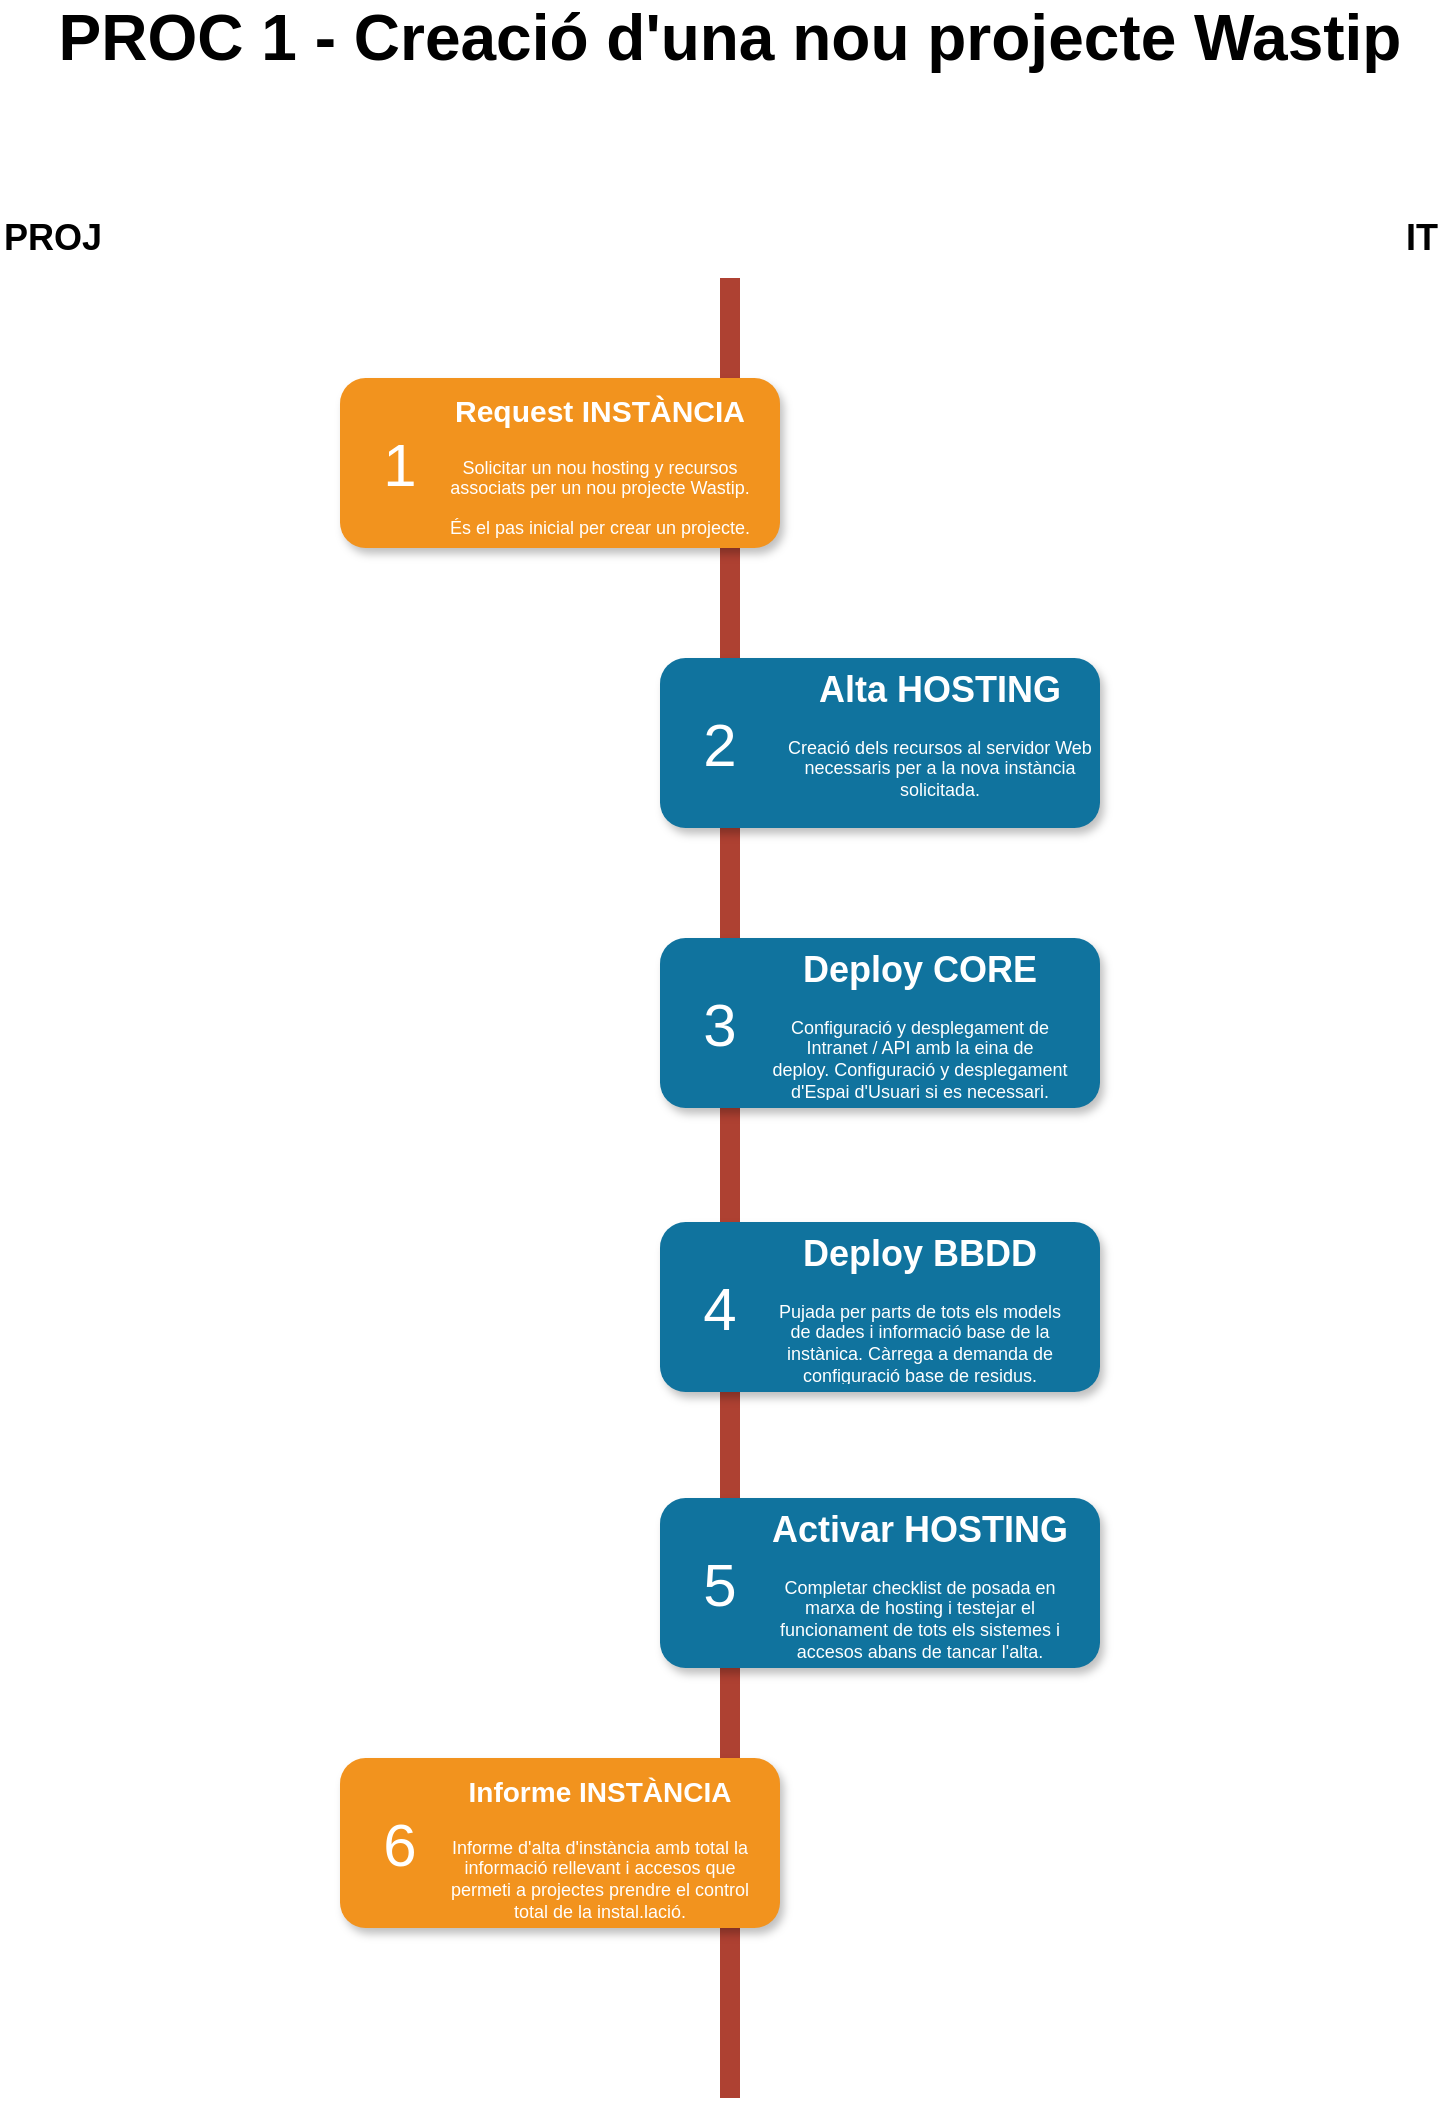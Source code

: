<mxfile version="13.6.6" type="github">
  <diagram name="Page-1" id="fbcf5db9-b524-4cd4-e4f3-379dc89c3999">
    <mxGraphModel dx="1422" dy="762" grid="1" gridSize="10" guides="1" tooltips="1" connect="1" arrows="1" fold="1" page="1" pageScale="1" pageWidth="827" pageHeight="1169" background="#ffffff" math="0" shadow="0">
      <root>
        <mxCell id="0" />
        <mxCell id="1" parent="0" />
        <mxCell id="2a0f93b5c73ef8e7-1" value="" style="line;strokeWidth=10;direction=south;html=1;fillColor=none;fontSize=13;fontColor=#000000;align=center;strokeColor=#AE4132;" parent="1" vertex="1">
          <mxGeometry x="400" y="180" width="10" height="910" as="geometry" />
        </mxCell>
        <mxCell id="2a0f93b5c73ef8e7-2" value="" style="rounded=1;whiteSpace=wrap;html=1;strokeColor=none;strokeWidth=1;fillColor=#F2931E;fontSize=13;fontColor=#FFFFFF;align=center;gradientColor=none;gradientDirection=east;verticalAlign=top;shadow=1;" parent="1" vertex="1">
          <mxGeometry x="210" y="230" width="220" height="85" as="geometry" />
        </mxCell>
        <mxCell id="2a0f93b5c73ef8e7-3" value="1" style="text;html=1;strokeColor=none;fillColor=none;align=center;verticalAlign=middle;whiteSpace=wrap;fontSize=30;fontColor=#FFFFFF;" parent="1" vertex="1">
          <mxGeometry x="220" y="263" width="40" height="20" as="geometry" />
        </mxCell>
        <mxCell id="2a0f93b5c73ef8e7-4" value="" style="rounded=1;whiteSpace=wrap;html=1;strokeColor=none;strokeWidth=1;fillColor=#10739E;fontSize=13;fontColor=#FFFFFF;align=center;gradientColor=none;gradientDirection=east;verticalAlign=top;shadow=1;" parent="1" vertex="1">
          <mxGeometry x="370" y="370" width="220" height="85" as="geometry" />
        </mxCell>
        <mxCell id="2a0f93b5c73ef8e7-5" value="2" style="text;html=1;strokeColor=none;fillColor=none;align=center;verticalAlign=middle;whiteSpace=wrap;fontSize=30;fontColor=#FFFFFF;" parent="1" vertex="1">
          <mxGeometry x="380" y="403" width="40" height="20" as="geometry" />
        </mxCell>
        <mxCell id="2a0f93b5c73ef8e7-8" value="" style="rounded=1;whiteSpace=wrap;html=1;strokeColor=none;strokeWidth=1;fillColor=#10739E;fontSize=13;fontColor=#FFFFFF;align=center;gradientColor=none;gradientDirection=east;verticalAlign=top;shadow=1;" parent="1" vertex="1">
          <mxGeometry x="370" y="510" width="220" height="85" as="geometry" />
        </mxCell>
        <mxCell id="2a0f93b5c73ef8e7-9" value="3" style="text;html=1;strokeColor=none;fillColor=none;align=center;verticalAlign=middle;whiteSpace=wrap;fontSize=30;fontColor=#FFFFFF;" parent="1" vertex="1">
          <mxGeometry x="380" y="543" width="40" height="20" as="geometry" />
        </mxCell>
        <mxCell id="2a0f93b5c73ef8e7-10" value="" style="rounded=1;whiteSpace=wrap;html=1;strokeColor=none;strokeWidth=1;fillColor=#F2931E;fontSize=13;fontColor=#FFFFFF;align=center;gradientColor=none;gradientDirection=east;verticalAlign=top;shadow=1;" parent="1" vertex="1">
          <mxGeometry x="210" y="920" width="220" height="85" as="geometry" />
        </mxCell>
        <mxCell id="2a0f93b5c73ef8e7-11" value="6" style="text;html=1;strokeColor=none;fillColor=none;align=center;verticalAlign=middle;whiteSpace=wrap;fontSize=30;fontColor=#FFFFFF;" parent="1" vertex="1">
          <mxGeometry x="220" y="953" width="40" height="20" as="geometry" />
        </mxCell>
        <mxCell id="2a0f93b5c73ef8e7-12" value="" style="rounded=1;whiteSpace=wrap;html=1;strokeColor=none;strokeWidth=1;fillColor=#10739E;fontSize=13;fontColor=#FFFFFF;align=center;gradientColor=none;gradientDirection=east;verticalAlign=top;shadow=1;" parent="1" vertex="1">
          <mxGeometry x="370" y="790" width="220" height="85" as="geometry" />
        </mxCell>
        <mxCell id="2a0f93b5c73ef8e7-13" value="5" style="text;html=1;strokeColor=none;fillColor=none;align=center;verticalAlign=middle;whiteSpace=wrap;fontSize=30;fontColor=#FFFFFF;" parent="1" vertex="1">
          <mxGeometry x="380" y="823" width="40" height="20" as="geometry" />
        </mxCell>
        <mxCell id="2a0f93b5c73ef8e7-18" value="&lt;h1&gt;&lt;font style=&quot;font-size: 15px&quot;&gt;Request INSTÀNCIA&lt;/font&gt;&lt;/h1&gt;&lt;p&gt;Solicitar un nou hosting y recursos associats per un nou projecte Wastip.&lt;/p&gt;&lt;p&gt;És el pas inicial per crear un projecte.&lt;/p&gt;" style="text;html=1;spacing=5;spacingTop=-20;whiteSpace=wrap;overflow=hidden;strokeColor=none;strokeWidth=4;fillColor=none;gradientColor=#007FFF;fontSize=9;fontColor=#FFFFFF;align=center;" parent="1" vertex="1">
          <mxGeometry x="260" y="234" width="160" height="77" as="geometry" />
        </mxCell>
        <mxCell id="2a0f93b5c73ef8e7-19" value="&lt;h1&gt;Alta HOSTING&lt;/h1&gt;&lt;p&gt;Creació dels recursos al servidor Web necessaris per a la nova instància solicitada.&lt;/p&gt;" style="text;html=1;spacing=5;spacingTop=-20;whiteSpace=wrap;overflow=hidden;strokeColor=none;strokeWidth=4;fillColor=none;gradientColor=#007FFF;fontSize=9;fontColor=#FFFFFF;align=center;" parent="1" vertex="1">
          <mxGeometry x="430" y="374" width="160" height="77" as="geometry" />
        </mxCell>
        <mxCell id="2a0f93b5c73ef8e7-21" value="&lt;h1&gt;Deploy CORE&lt;/h1&gt;&lt;p&gt;Configuració y desplegament de Intranet / API amb la eina de deploy.&amp;nbsp;&lt;span&gt;Configuració y desplegament d&#39;Espai d&#39;Usuari si es necessari.&lt;/span&gt;&lt;/p&gt;" style="text;html=1;spacing=5;spacingTop=-20;whiteSpace=wrap;overflow=hidden;strokeColor=none;strokeWidth=4;fillColor=none;gradientColor=#007FFF;fontSize=9;fontColor=#FFFFFF;align=center;" parent="1" vertex="1">
          <mxGeometry x="420" y="514" width="160" height="77" as="geometry" />
        </mxCell>
        <mxCell id="2a0f93b5c73ef8e7-22" value="&lt;h1&gt;&lt;font style=&quot;font-size: 14px&quot;&gt;Informe INSTÀNCIA&lt;/font&gt;&lt;/h1&gt;&lt;p&gt;Informe d&#39;alta d&#39;instància amb total la informació rellevant i accesos que permeti a projectes prendre el control total de la instal.lació.&lt;/p&gt;" style="text;html=1;spacing=5;spacingTop=-20;whiteSpace=wrap;overflow=hidden;strokeColor=none;strokeWidth=4;fillColor=none;gradientColor=#007FFF;fontSize=9;fontColor=#FFFFFF;align=center;" parent="1" vertex="1">
          <mxGeometry x="260" y="924" width="160" height="77" as="geometry" />
        </mxCell>
        <mxCell id="2a0f93b5c73ef8e7-23" value="&lt;h1&gt;Activar HOSTING&lt;/h1&gt;&lt;p&gt;Completar checklist de posada en marxa de hosting i testejar el funcionament de tots els sistemes i accesos abans de tancar l&#39;alta.&lt;/p&gt;" style="text;html=1;spacing=5;spacingTop=-20;whiteSpace=wrap;overflow=hidden;strokeColor=none;strokeWidth=4;fillColor=none;gradientColor=#007FFF;fontSize=9;fontColor=#FFFFFF;align=center;" parent="1" vertex="1">
          <mxGeometry x="420" y="794" width="160" height="77" as="geometry" />
        </mxCell>
        <mxCell id="q16U99xhVMHbdTgpDgCn-4" value="&lt;b&gt;&lt;font style=&quot;font-size: 18px&quot;&gt;IT&lt;/font&gt;&lt;/b&gt;" style="text;html=1;align=right;verticalAlign=middle;resizable=0;points=[];autosize=1;" parent="1" vertex="1">
          <mxGeometry x="730" y="150" width="30" height="20" as="geometry" />
        </mxCell>
        <mxCell id="q16U99xhVMHbdTgpDgCn-5" value="&lt;b&gt;&lt;font style=&quot;font-size: 18px&quot;&gt;PROJ&lt;/font&gt;&lt;/b&gt;" style="text;html=1;align=left;verticalAlign=middle;resizable=0;points=[];autosize=1;" parent="1" vertex="1">
          <mxGeometry x="40" y="150" width="60" height="20" as="geometry" />
        </mxCell>
        <mxCell id="q16U99xhVMHbdTgpDgCn-6" value="" style="rounded=1;whiteSpace=wrap;html=1;strokeColor=none;strokeWidth=1;fillColor=#10739E;fontSize=13;fontColor=#FFFFFF;align=center;gradientColor=none;gradientDirection=east;verticalAlign=top;shadow=1;" parent="1" vertex="1">
          <mxGeometry x="370" y="652" width="220" height="85" as="geometry" />
        </mxCell>
        <mxCell id="q16U99xhVMHbdTgpDgCn-7" value="4" style="text;html=1;strokeColor=none;fillColor=none;align=center;verticalAlign=middle;whiteSpace=wrap;fontSize=30;fontColor=#FFFFFF;" parent="1" vertex="1">
          <mxGeometry x="380" y="685" width="40" height="20" as="geometry" />
        </mxCell>
        <mxCell id="q16U99xhVMHbdTgpDgCn-8" value="&lt;h1&gt;Deploy BBDD&lt;/h1&gt;&lt;p&gt;Pujada per parts de tots els models de dades i informació base de la instànica. Càrrega a demanda de configuració base de residus.&lt;/p&gt;" style="text;html=1;spacing=5;spacingTop=-20;whiteSpace=wrap;overflow=hidden;strokeColor=none;strokeWidth=4;fillColor=none;gradientColor=#007FFF;fontSize=9;fontColor=#FFFFFF;align=center;" parent="1" vertex="1">
          <mxGeometry x="420" y="656" width="160" height="77" as="geometry" />
        </mxCell>
        <mxCell id="q16U99xhVMHbdTgpDgCn-13" value="PROC 1 - Creació d&#39;una nou projecte Wastip" style="text;html=1;strokeColor=none;fillColor=none;align=center;verticalAlign=middle;whiteSpace=wrap;rounded=0;fontStyle=1;fontSize=32;" parent="1" vertex="1">
          <mxGeometry x="50" y="50" width="710" height="20" as="geometry" />
        </mxCell>
      </root>
    </mxGraphModel>
  </diagram>
</mxfile>
